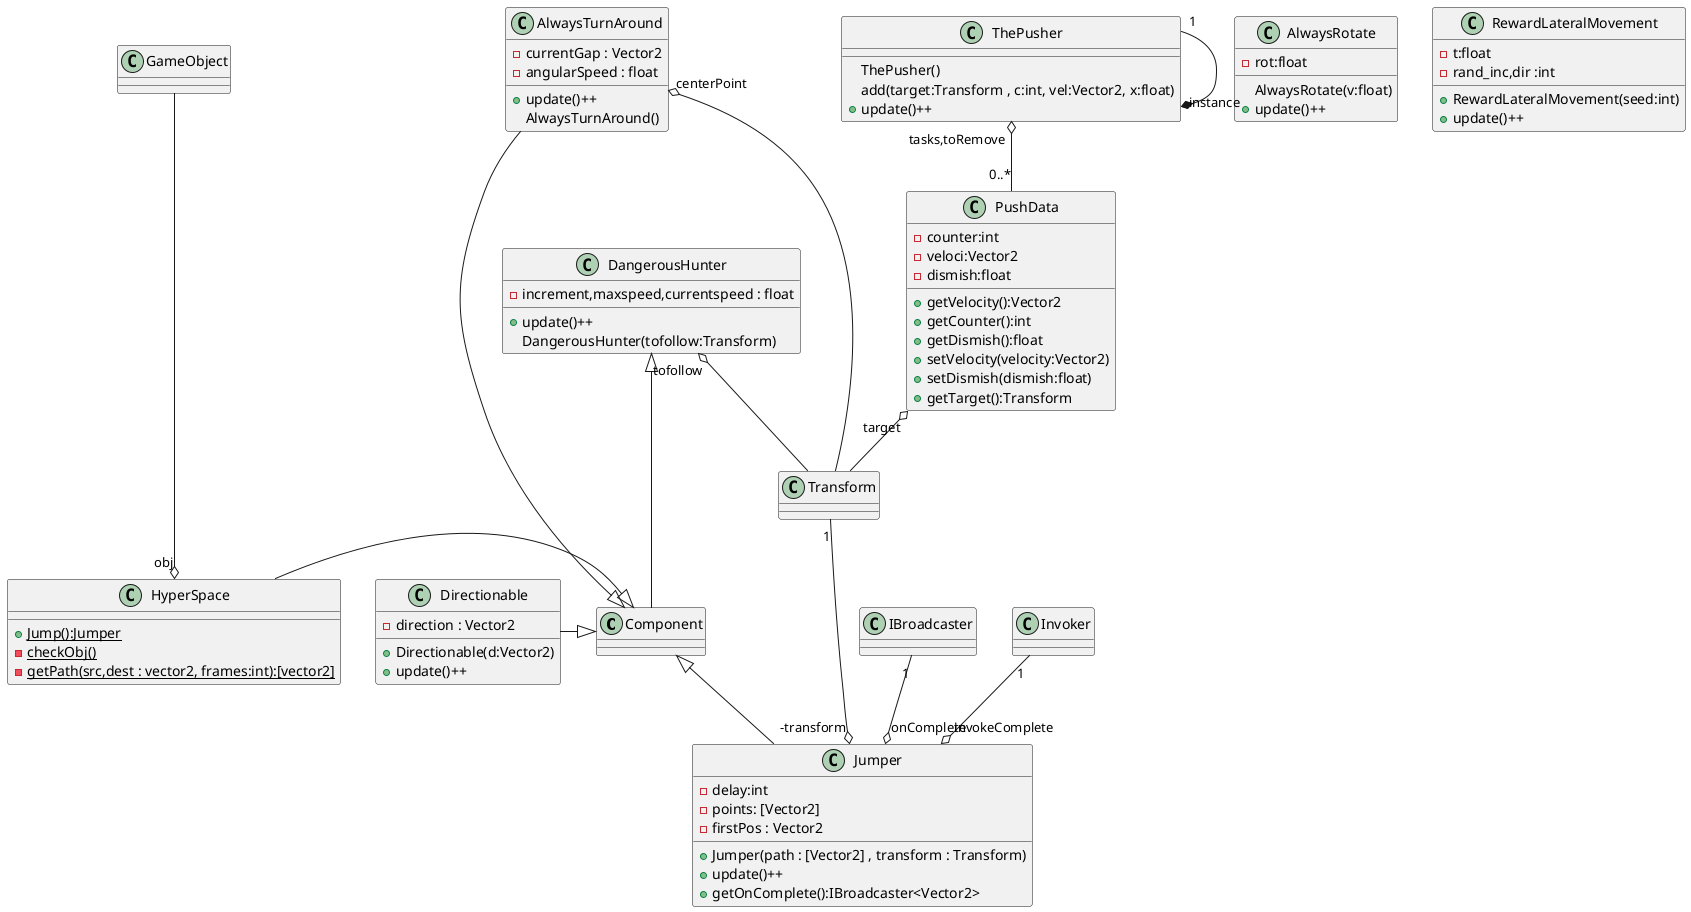 @startuml

Component <|-- Jumper
Transform "1" --o "-transform" Jumper
IBroadcaster "1" --o "onComplete" Jumper
Invoker "1" --o "invokeComplete" Jumper

class Jumper{
    -delay:int
    -points: [Vector2]
    -firstPos : Vector2

    +Jumper(path : [Vector2] , transform : Transform)
    +update()++
    +getOnComplete():IBroadcaster<Vector2>

}

GameObject ----o "obj" HyperSpace
HyperSpace -|>Component
class HyperSpace{
    +{static} Jump():Jumper
    -{static} checkObj()
    -{static} getPath(src,dest : vector2, frames:int):[vector2]
}
Directionable -|>Component
class Directionable{
    -direction : Vector2
    +Directionable(d:Vector2)
    +update()++
}
DangerousHunter <|--- Component
DangerousHunter "tofollow" o-- Transform
class DangerousHunter{
    -increment,maxspeed,currentspeed : float
    +update()++
    DangerousHunter(tofollow:Transform)
}
AlwaysTurnAround "centerPoint" o--- Transform
AlwaysTurnAround ----|> Component
class AlwaysTurnAround{
    -currentGap : Vector2
    -angularSpeed : float
    +update()++
    AlwaysTurnAround()
}

class AlwaysRotate{
    -rot:float
    AlwaysRotate(v:float)
    +update()++
}
PushData "target" o-- Transform
class PushData{
    -counter:int
    -veloci:Vector2
    -dismish:float
    +getVelocity():Vector2
    +getCounter():int
    +getDismish():float
    +setVelocity(velocity:Vector2)
    +setDismish(dismish:float)
    +getTarget():Transform
}

class RewardLateralMovement{
    - t:float
    - rand_inc,dir :int
    + RewardLateralMovement(seed:int)
    +update()++
}

ThePusher "tasks,toRemove" o-- "0..*" PushData
ThePusher "1"--*"instance" ThePusher

class ThePusher{
    ThePusher()
    add(target:Transform , c:int, vel:Vector2, x:float)
    +update()++
}







@enduml